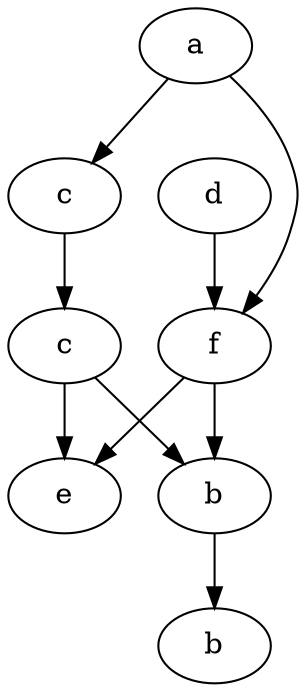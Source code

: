 // Graph acdcfbbe
digraph {
	7 [label=e]
	6 [label=b]
	5 [label=b]
	4 [label=f]
	3 [label=c]
	2 [label=d]
	1 [label=c]
	0 [label=a]
	5 -> 6
	4 -> 7
	4 -> 5
	3 -> 7
	3 -> 5
	2 -> 4
	1 -> 3
	0 -> 4
	0 -> 1
}
